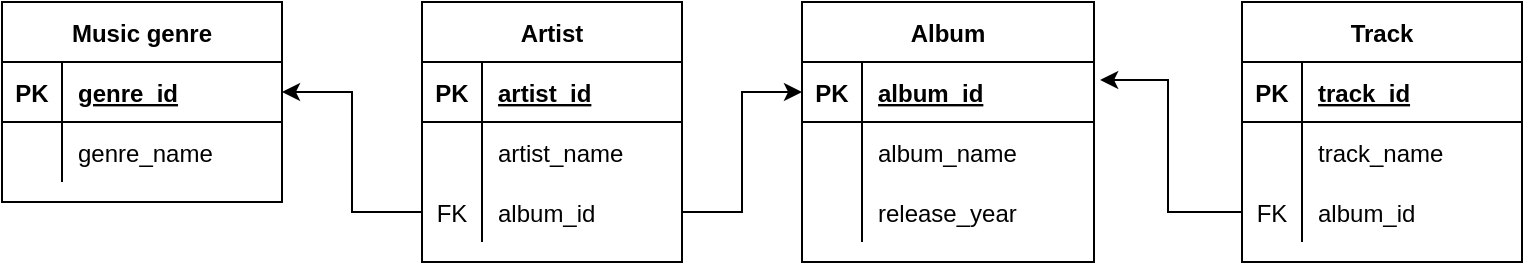 <mxfile version="20.2.7"><diagram id="jQVZQqz7QvDZNARZ9hD4" name="Страница 1"><mxGraphModel dx="946" dy="551" grid="1" gridSize="10" guides="1" tooltips="1" connect="1" arrows="1" fold="1" page="1" pageScale="1" pageWidth="827" pageHeight="1169" math="0" shadow="0"><root><mxCell id="0"/><mxCell id="1" parent="0"/><mxCell id="EhNCoH3pbkpOeg19uwKp-2" value="Music genre" style="shape=table;startSize=30;container=1;collapsible=1;childLayout=tableLayout;fixedRows=1;rowLines=0;fontStyle=1;align=center;resizeLast=1;" parent="1" vertex="1"><mxGeometry x="20" y="120" width="140" height="100" as="geometry"/></mxCell><mxCell id="EhNCoH3pbkpOeg19uwKp-3" value="" style="shape=tableRow;horizontal=0;startSize=0;swimlaneHead=0;swimlaneBody=0;fillColor=none;collapsible=0;dropTarget=0;points=[[0,0.5],[1,0.5]];portConstraint=eastwest;top=0;left=0;right=0;bottom=1;" parent="EhNCoH3pbkpOeg19uwKp-2" vertex="1"><mxGeometry y="30" width="140" height="30" as="geometry"/></mxCell><mxCell id="EhNCoH3pbkpOeg19uwKp-4" value="PK" style="shape=partialRectangle;connectable=0;fillColor=none;top=0;left=0;bottom=0;right=0;fontStyle=1;overflow=hidden;" parent="EhNCoH3pbkpOeg19uwKp-3" vertex="1"><mxGeometry width="30" height="30" as="geometry"><mxRectangle width="30" height="30" as="alternateBounds"/></mxGeometry></mxCell><mxCell id="EhNCoH3pbkpOeg19uwKp-5" value="genre_id" style="shape=partialRectangle;connectable=0;fillColor=none;top=0;left=0;bottom=0;right=0;align=left;spacingLeft=6;fontStyle=5;overflow=hidden;" parent="EhNCoH3pbkpOeg19uwKp-3" vertex="1"><mxGeometry x="30" width="110" height="30" as="geometry"><mxRectangle width="110" height="30" as="alternateBounds"/></mxGeometry></mxCell><mxCell id="EhNCoH3pbkpOeg19uwKp-6" value="" style="shape=tableRow;horizontal=0;startSize=0;swimlaneHead=0;swimlaneBody=0;fillColor=none;collapsible=0;dropTarget=0;points=[[0,0.5],[1,0.5]];portConstraint=eastwest;top=0;left=0;right=0;bottom=0;" parent="EhNCoH3pbkpOeg19uwKp-2" vertex="1"><mxGeometry y="60" width="140" height="30" as="geometry"/></mxCell><mxCell id="EhNCoH3pbkpOeg19uwKp-7" value="" style="shape=partialRectangle;connectable=0;fillColor=none;top=0;left=0;bottom=0;right=0;editable=1;overflow=hidden;" parent="EhNCoH3pbkpOeg19uwKp-6" vertex="1"><mxGeometry width="30" height="30" as="geometry"><mxRectangle width="30" height="30" as="alternateBounds"/></mxGeometry></mxCell><mxCell id="EhNCoH3pbkpOeg19uwKp-8" value="genre_name" style="shape=partialRectangle;connectable=0;fillColor=none;top=0;left=0;bottom=0;right=0;align=left;spacingLeft=6;overflow=hidden;" parent="EhNCoH3pbkpOeg19uwKp-6" vertex="1"><mxGeometry x="30" width="110" height="30" as="geometry"><mxRectangle width="110" height="30" as="alternateBounds"/></mxGeometry></mxCell><mxCell id="h5PeHMJ7h91I14ax-5ai-1" value="Artist" style="shape=table;startSize=30;container=1;collapsible=1;childLayout=tableLayout;fixedRows=1;rowLines=0;fontStyle=1;align=center;resizeLast=1;" vertex="1" parent="1"><mxGeometry x="230" y="120" width="130" height="130" as="geometry"/></mxCell><mxCell id="h5PeHMJ7h91I14ax-5ai-2" value="" style="shape=tableRow;horizontal=0;startSize=0;swimlaneHead=0;swimlaneBody=0;fillColor=none;collapsible=0;dropTarget=0;points=[[0,0.5],[1,0.5]];portConstraint=eastwest;top=0;left=0;right=0;bottom=1;" vertex="1" parent="h5PeHMJ7h91I14ax-5ai-1"><mxGeometry y="30" width="130" height="30" as="geometry"/></mxCell><mxCell id="h5PeHMJ7h91I14ax-5ai-3" value="PK" style="shape=partialRectangle;connectable=0;fillColor=none;top=0;left=0;bottom=0;right=0;fontStyle=1;overflow=hidden;" vertex="1" parent="h5PeHMJ7h91I14ax-5ai-2"><mxGeometry width="30" height="30" as="geometry"><mxRectangle width="30" height="30" as="alternateBounds"/></mxGeometry></mxCell><mxCell id="h5PeHMJ7h91I14ax-5ai-4" value="artist_id" style="shape=partialRectangle;connectable=0;fillColor=none;top=0;left=0;bottom=0;right=0;align=left;spacingLeft=6;fontStyle=5;overflow=hidden;" vertex="1" parent="h5PeHMJ7h91I14ax-5ai-2"><mxGeometry x="30" width="100" height="30" as="geometry"><mxRectangle width="100" height="30" as="alternateBounds"/></mxGeometry></mxCell><mxCell id="h5PeHMJ7h91I14ax-5ai-5" value="" style="shape=tableRow;horizontal=0;startSize=0;swimlaneHead=0;swimlaneBody=0;fillColor=none;collapsible=0;dropTarget=0;points=[[0,0.5],[1,0.5]];portConstraint=eastwest;top=0;left=0;right=0;bottom=0;" vertex="1" parent="h5PeHMJ7h91I14ax-5ai-1"><mxGeometry y="60" width="130" height="30" as="geometry"/></mxCell><mxCell id="h5PeHMJ7h91I14ax-5ai-6" value="" style="shape=partialRectangle;connectable=0;fillColor=none;top=0;left=0;bottom=0;right=0;editable=1;overflow=hidden;" vertex="1" parent="h5PeHMJ7h91I14ax-5ai-5"><mxGeometry width="30" height="30" as="geometry"><mxRectangle width="30" height="30" as="alternateBounds"/></mxGeometry></mxCell><mxCell id="h5PeHMJ7h91I14ax-5ai-7" value="artist_name" style="shape=partialRectangle;connectable=0;fillColor=none;top=0;left=0;bottom=0;right=0;align=left;spacingLeft=6;overflow=hidden;" vertex="1" parent="h5PeHMJ7h91I14ax-5ai-5"><mxGeometry x="30" width="100" height="30" as="geometry"><mxRectangle width="100" height="30" as="alternateBounds"/></mxGeometry></mxCell><mxCell id="h5PeHMJ7h91I14ax-5ai-8" value="" style="shape=tableRow;horizontal=0;startSize=0;swimlaneHead=0;swimlaneBody=0;fillColor=none;collapsible=0;dropTarget=0;points=[[0,0.5],[1,0.5]];portConstraint=eastwest;top=0;left=0;right=0;bottom=0;" vertex="1" parent="h5PeHMJ7h91I14ax-5ai-1"><mxGeometry y="90" width="130" height="30" as="geometry"/></mxCell><mxCell id="h5PeHMJ7h91I14ax-5ai-9" value="FK" style="shape=partialRectangle;connectable=0;fillColor=none;top=0;left=0;bottom=0;right=0;editable=1;overflow=hidden;" vertex="1" parent="h5PeHMJ7h91I14ax-5ai-8"><mxGeometry width="30" height="30" as="geometry"><mxRectangle width="30" height="30" as="alternateBounds"/></mxGeometry></mxCell><mxCell id="h5PeHMJ7h91I14ax-5ai-10" value="album_id" style="shape=partialRectangle;connectable=0;fillColor=none;top=0;left=0;bottom=0;right=0;align=left;spacingLeft=6;overflow=hidden;" vertex="1" parent="h5PeHMJ7h91I14ax-5ai-8"><mxGeometry x="30" width="100" height="30" as="geometry"><mxRectangle width="100" height="30" as="alternateBounds"/></mxGeometry></mxCell><mxCell id="h5PeHMJ7h91I14ax-5ai-14" style="edgeStyle=orthogonalEdgeStyle;rounded=0;orthogonalLoop=1;jettySize=auto;html=1;entryX=1;entryY=0.5;entryDx=0;entryDy=0;" edge="1" parent="1" source="h5PeHMJ7h91I14ax-5ai-8" target="EhNCoH3pbkpOeg19uwKp-3"><mxGeometry relative="1" as="geometry"/></mxCell><mxCell id="h5PeHMJ7h91I14ax-5ai-15" value="Album" style="shape=table;startSize=30;container=1;collapsible=1;childLayout=tableLayout;fixedRows=1;rowLines=0;fontStyle=1;align=center;resizeLast=1;" vertex="1" parent="1"><mxGeometry x="420" y="120" width="146" height="130" as="geometry"/></mxCell><mxCell id="h5PeHMJ7h91I14ax-5ai-16" value="" style="shape=tableRow;horizontal=0;startSize=0;swimlaneHead=0;swimlaneBody=0;fillColor=none;collapsible=0;dropTarget=0;points=[[0,0.5],[1,0.5]];portConstraint=eastwest;top=0;left=0;right=0;bottom=1;" vertex="1" parent="h5PeHMJ7h91I14ax-5ai-15"><mxGeometry y="30" width="146" height="30" as="geometry"/></mxCell><mxCell id="h5PeHMJ7h91I14ax-5ai-17" value="PK" style="shape=partialRectangle;connectable=0;fillColor=none;top=0;left=0;bottom=0;right=0;fontStyle=1;overflow=hidden;" vertex="1" parent="h5PeHMJ7h91I14ax-5ai-16"><mxGeometry width="30" height="30" as="geometry"><mxRectangle width="30" height="30" as="alternateBounds"/></mxGeometry></mxCell><mxCell id="h5PeHMJ7h91I14ax-5ai-18" value="album_id" style="shape=partialRectangle;connectable=0;fillColor=none;top=0;left=0;bottom=0;right=0;align=left;spacingLeft=6;fontStyle=5;overflow=hidden;" vertex="1" parent="h5PeHMJ7h91I14ax-5ai-16"><mxGeometry x="30" width="116" height="30" as="geometry"><mxRectangle width="116" height="30" as="alternateBounds"/></mxGeometry></mxCell><mxCell id="h5PeHMJ7h91I14ax-5ai-19" value="" style="shape=tableRow;horizontal=0;startSize=0;swimlaneHead=0;swimlaneBody=0;fillColor=none;collapsible=0;dropTarget=0;points=[[0,0.5],[1,0.5]];portConstraint=eastwest;top=0;left=0;right=0;bottom=0;" vertex="1" parent="h5PeHMJ7h91I14ax-5ai-15"><mxGeometry y="60" width="146" height="30" as="geometry"/></mxCell><mxCell id="h5PeHMJ7h91I14ax-5ai-20" value="" style="shape=partialRectangle;connectable=0;fillColor=none;top=0;left=0;bottom=0;right=0;editable=1;overflow=hidden;" vertex="1" parent="h5PeHMJ7h91I14ax-5ai-19"><mxGeometry width="30" height="30" as="geometry"><mxRectangle width="30" height="30" as="alternateBounds"/></mxGeometry></mxCell><mxCell id="h5PeHMJ7h91I14ax-5ai-21" value="album_name" style="shape=partialRectangle;connectable=0;fillColor=none;top=0;left=0;bottom=0;right=0;align=left;spacingLeft=6;overflow=hidden;" vertex="1" parent="h5PeHMJ7h91I14ax-5ai-19"><mxGeometry x="30" width="116" height="30" as="geometry"><mxRectangle width="116" height="30" as="alternateBounds"/></mxGeometry></mxCell><mxCell id="h5PeHMJ7h91I14ax-5ai-22" value="" style="shape=tableRow;horizontal=0;startSize=0;swimlaneHead=0;swimlaneBody=0;fillColor=none;collapsible=0;dropTarget=0;points=[[0,0.5],[1,0.5]];portConstraint=eastwest;top=0;left=0;right=0;bottom=0;" vertex="1" parent="h5PeHMJ7h91I14ax-5ai-15"><mxGeometry y="90" width="146" height="30" as="geometry"/></mxCell><mxCell id="h5PeHMJ7h91I14ax-5ai-23" value="" style="shape=partialRectangle;connectable=0;fillColor=none;top=0;left=0;bottom=0;right=0;editable=1;overflow=hidden;" vertex="1" parent="h5PeHMJ7h91I14ax-5ai-22"><mxGeometry width="30" height="30" as="geometry"><mxRectangle width="30" height="30" as="alternateBounds"/></mxGeometry></mxCell><mxCell id="h5PeHMJ7h91I14ax-5ai-24" value="release_year" style="shape=partialRectangle;connectable=0;fillColor=none;top=0;left=0;bottom=0;right=0;align=left;spacingLeft=6;overflow=hidden;" vertex="1" parent="h5PeHMJ7h91I14ax-5ai-22"><mxGeometry x="30" width="116" height="30" as="geometry"><mxRectangle width="116" height="30" as="alternateBounds"/></mxGeometry></mxCell><mxCell id="h5PeHMJ7h91I14ax-5ai-28" style="edgeStyle=orthogonalEdgeStyle;rounded=0;orthogonalLoop=1;jettySize=auto;html=1;entryX=0;entryY=0.5;entryDx=0;entryDy=0;" edge="1" parent="1" source="h5PeHMJ7h91I14ax-5ai-8" target="h5PeHMJ7h91I14ax-5ai-16"><mxGeometry relative="1" as="geometry"/></mxCell><mxCell id="h5PeHMJ7h91I14ax-5ai-29" value="Track" style="shape=table;startSize=30;container=1;collapsible=1;childLayout=tableLayout;fixedRows=1;rowLines=0;fontStyle=1;align=center;resizeLast=1;" vertex="1" parent="1"><mxGeometry x="640" y="120" width="140" height="130" as="geometry"/></mxCell><mxCell id="h5PeHMJ7h91I14ax-5ai-30" value="" style="shape=tableRow;horizontal=0;startSize=0;swimlaneHead=0;swimlaneBody=0;fillColor=none;collapsible=0;dropTarget=0;points=[[0,0.5],[1,0.5]];portConstraint=eastwest;top=0;left=0;right=0;bottom=1;" vertex="1" parent="h5PeHMJ7h91I14ax-5ai-29"><mxGeometry y="30" width="140" height="30" as="geometry"/></mxCell><mxCell id="h5PeHMJ7h91I14ax-5ai-31" value="PK" style="shape=partialRectangle;connectable=0;fillColor=none;top=0;left=0;bottom=0;right=0;fontStyle=1;overflow=hidden;" vertex="1" parent="h5PeHMJ7h91I14ax-5ai-30"><mxGeometry width="30" height="30" as="geometry"><mxRectangle width="30" height="30" as="alternateBounds"/></mxGeometry></mxCell><mxCell id="h5PeHMJ7h91I14ax-5ai-32" value="track_id" style="shape=partialRectangle;connectable=0;fillColor=none;top=0;left=0;bottom=0;right=0;align=left;spacingLeft=6;fontStyle=5;overflow=hidden;" vertex="1" parent="h5PeHMJ7h91I14ax-5ai-30"><mxGeometry x="30" width="110" height="30" as="geometry"><mxRectangle width="110" height="30" as="alternateBounds"/></mxGeometry></mxCell><mxCell id="h5PeHMJ7h91I14ax-5ai-33" value="" style="shape=tableRow;horizontal=0;startSize=0;swimlaneHead=0;swimlaneBody=0;fillColor=none;collapsible=0;dropTarget=0;points=[[0,0.5],[1,0.5]];portConstraint=eastwest;top=0;left=0;right=0;bottom=0;" vertex="1" parent="h5PeHMJ7h91I14ax-5ai-29"><mxGeometry y="60" width="140" height="30" as="geometry"/></mxCell><mxCell id="h5PeHMJ7h91I14ax-5ai-34" value="" style="shape=partialRectangle;connectable=0;fillColor=none;top=0;left=0;bottom=0;right=0;editable=1;overflow=hidden;" vertex="1" parent="h5PeHMJ7h91I14ax-5ai-33"><mxGeometry width="30" height="30" as="geometry"><mxRectangle width="30" height="30" as="alternateBounds"/></mxGeometry></mxCell><mxCell id="h5PeHMJ7h91I14ax-5ai-35" value="track_name" style="shape=partialRectangle;connectable=0;fillColor=none;top=0;left=0;bottom=0;right=0;align=left;spacingLeft=6;overflow=hidden;" vertex="1" parent="h5PeHMJ7h91I14ax-5ai-33"><mxGeometry x="30" width="110" height="30" as="geometry"><mxRectangle width="110" height="30" as="alternateBounds"/></mxGeometry></mxCell><mxCell id="h5PeHMJ7h91I14ax-5ai-36" value="" style="shape=tableRow;horizontal=0;startSize=0;swimlaneHead=0;swimlaneBody=0;fillColor=none;collapsible=0;dropTarget=0;points=[[0,0.5],[1,0.5]];portConstraint=eastwest;top=0;left=0;right=0;bottom=0;" vertex="1" parent="h5PeHMJ7h91I14ax-5ai-29"><mxGeometry y="90" width="140" height="30" as="geometry"/></mxCell><mxCell id="h5PeHMJ7h91I14ax-5ai-37" value="FK" style="shape=partialRectangle;connectable=0;fillColor=none;top=0;left=0;bottom=0;right=0;editable=1;overflow=hidden;" vertex="1" parent="h5PeHMJ7h91I14ax-5ai-36"><mxGeometry width="30" height="30" as="geometry"><mxRectangle width="30" height="30" as="alternateBounds"/></mxGeometry></mxCell><mxCell id="h5PeHMJ7h91I14ax-5ai-38" value="album_id" style="shape=partialRectangle;connectable=0;fillColor=none;top=0;left=0;bottom=0;right=0;align=left;spacingLeft=6;overflow=hidden;" vertex="1" parent="h5PeHMJ7h91I14ax-5ai-36"><mxGeometry x="30" width="110" height="30" as="geometry"><mxRectangle width="110" height="30" as="alternateBounds"/></mxGeometry></mxCell><mxCell id="h5PeHMJ7h91I14ax-5ai-47" style="edgeStyle=orthogonalEdgeStyle;rounded=0;orthogonalLoop=1;jettySize=auto;html=1;entryX=1.021;entryY=0.3;entryDx=0;entryDy=0;entryPerimeter=0;" edge="1" parent="1" source="h5PeHMJ7h91I14ax-5ai-36" target="h5PeHMJ7h91I14ax-5ai-16"><mxGeometry relative="1" as="geometry"/></mxCell></root></mxGraphModel></diagram></mxfile>